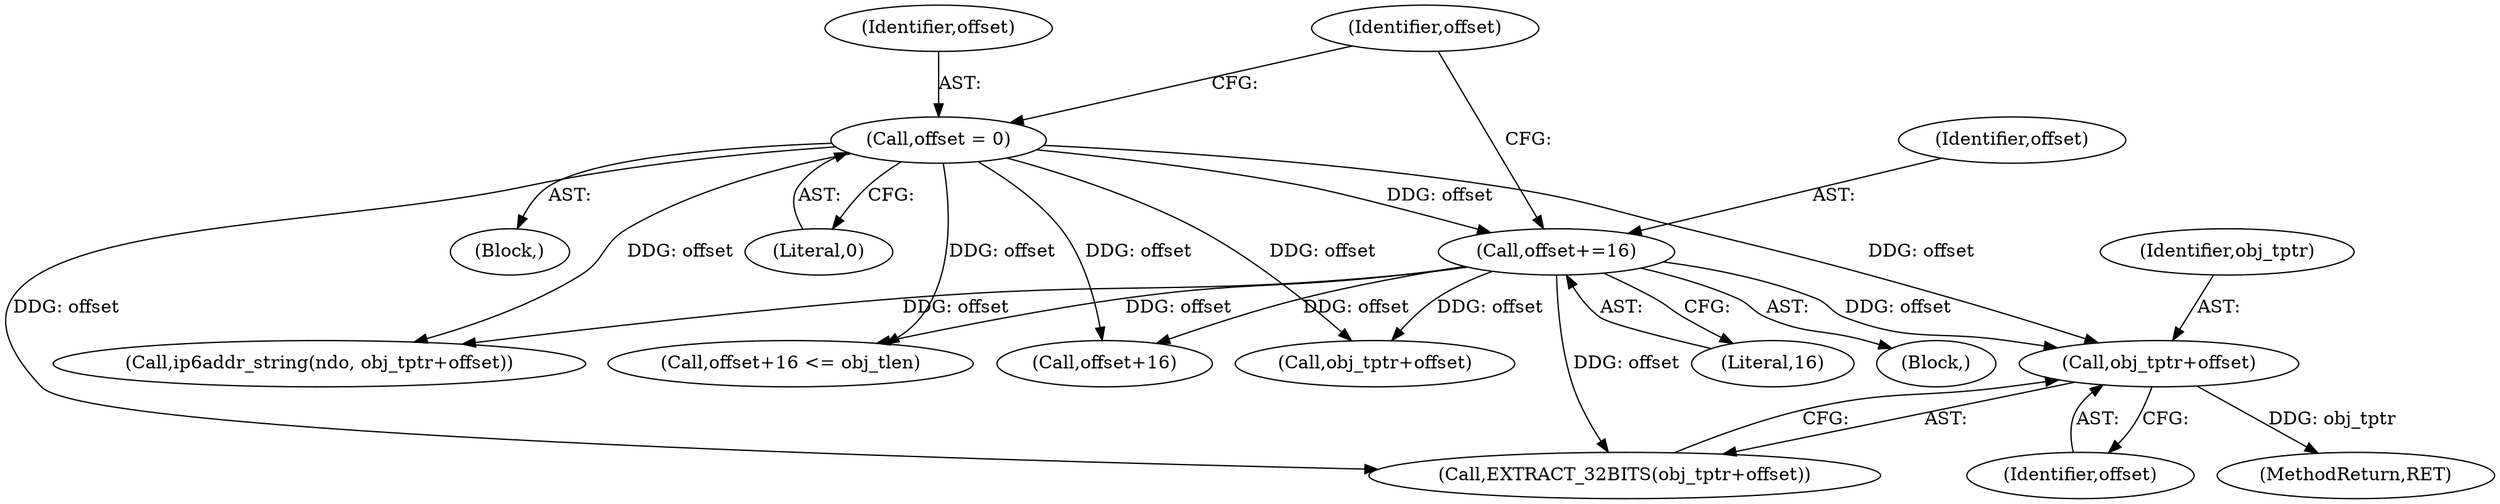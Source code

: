 digraph "0_tcpdump_d97e94223720684c6aa740ff219e0d19426c2220@pointer" {
"1001532" [label="(Call,obj_tptr+offset)"];
"1001510" [label="(Call,offset = 0)"];
"1001535" [label="(Call,offset+=16)"];
"1001516" [label="(Identifier,offset)"];
"1001478" [label="(Block,)"];
"1001533" [label="(Identifier,obj_tptr)"];
"1001515" [label="(Call,offset+16)"];
"1001519" [label="(Block,)"];
"1001511" [label="(Identifier,offset)"];
"1001537" [label="(Literal,16)"];
"1001532" [label="(Call,obj_tptr+offset)"];
"1001510" [label="(Call,offset = 0)"];
"1001534" [label="(Identifier,offset)"];
"1001512" [label="(Literal,0)"];
"1001531" [label="(Call,EXTRACT_32BITS(obj_tptr+offset))"];
"1001514" [label="(Call,offset+16 <= obj_tlen)"];
"1001535" [label="(Call,offset+=16)"];
"1001526" [label="(Call,ip6addr_string(ndo, obj_tptr+offset))"];
"1001528" [label="(Call,obj_tptr+offset)"];
"1001536" [label="(Identifier,offset)"];
"1001913" [label="(MethodReturn,RET)"];
"1001532" -> "1001531"  [label="AST: "];
"1001532" -> "1001534"  [label="CFG: "];
"1001533" -> "1001532"  [label="AST: "];
"1001534" -> "1001532"  [label="AST: "];
"1001531" -> "1001532"  [label="CFG: "];
"1001532" -> "1001913"  [label="DDG: obj_tptr"];
"1001510" -> "1001532"  [label="DDG: offset"];
"1001535" -> "1001532"  [label="DDG: offset"];
"1001510" -> "1001478"  [label="AST: "];
"1001510" -> "1001512"  [label="CFG: "];
"1001511" -> "1001510"  [label="AST: "];
"1001512" -> "1001510"  [label="AST: "];
"1001516" -> "1001510"  [label="CFG: "];
"1001510" -> "1001514"  [label="DDG: offset"];
"1001510" -> "1001515"  [label="DDG: offset"];
"1001510" -> "1001526"  [label="DDG: offset"];
"1001510" -> "1001528"  [label="DDG: offset"];
"1001510" -> "1001531"  [label="DDG: offset"];
"1001510" -> "1001535"  [label="DDG: offset"];
"1001535" -> "1001519"  [label="AST: "];
"1001535" -> "1001537"  [label="CFG: "];
"1001536" -> "1001535"  [label="AST: "];
"1001537" -> "1001535"  [label="AST: "];
"1001516" -> "1001535"  [label="CFG: "];
"1001535" -> "1001514"  [label="DDG: offset"];
"1001535" -> "1001515"  [label="DDG: offset"];
"1001535" -> "1001526"  [label="DDG: offset"];
"1001535" -> "1001528"  [label="DDG: offset"];
"1001535" -> "1001531"  [label="DDG: offset"];
}
